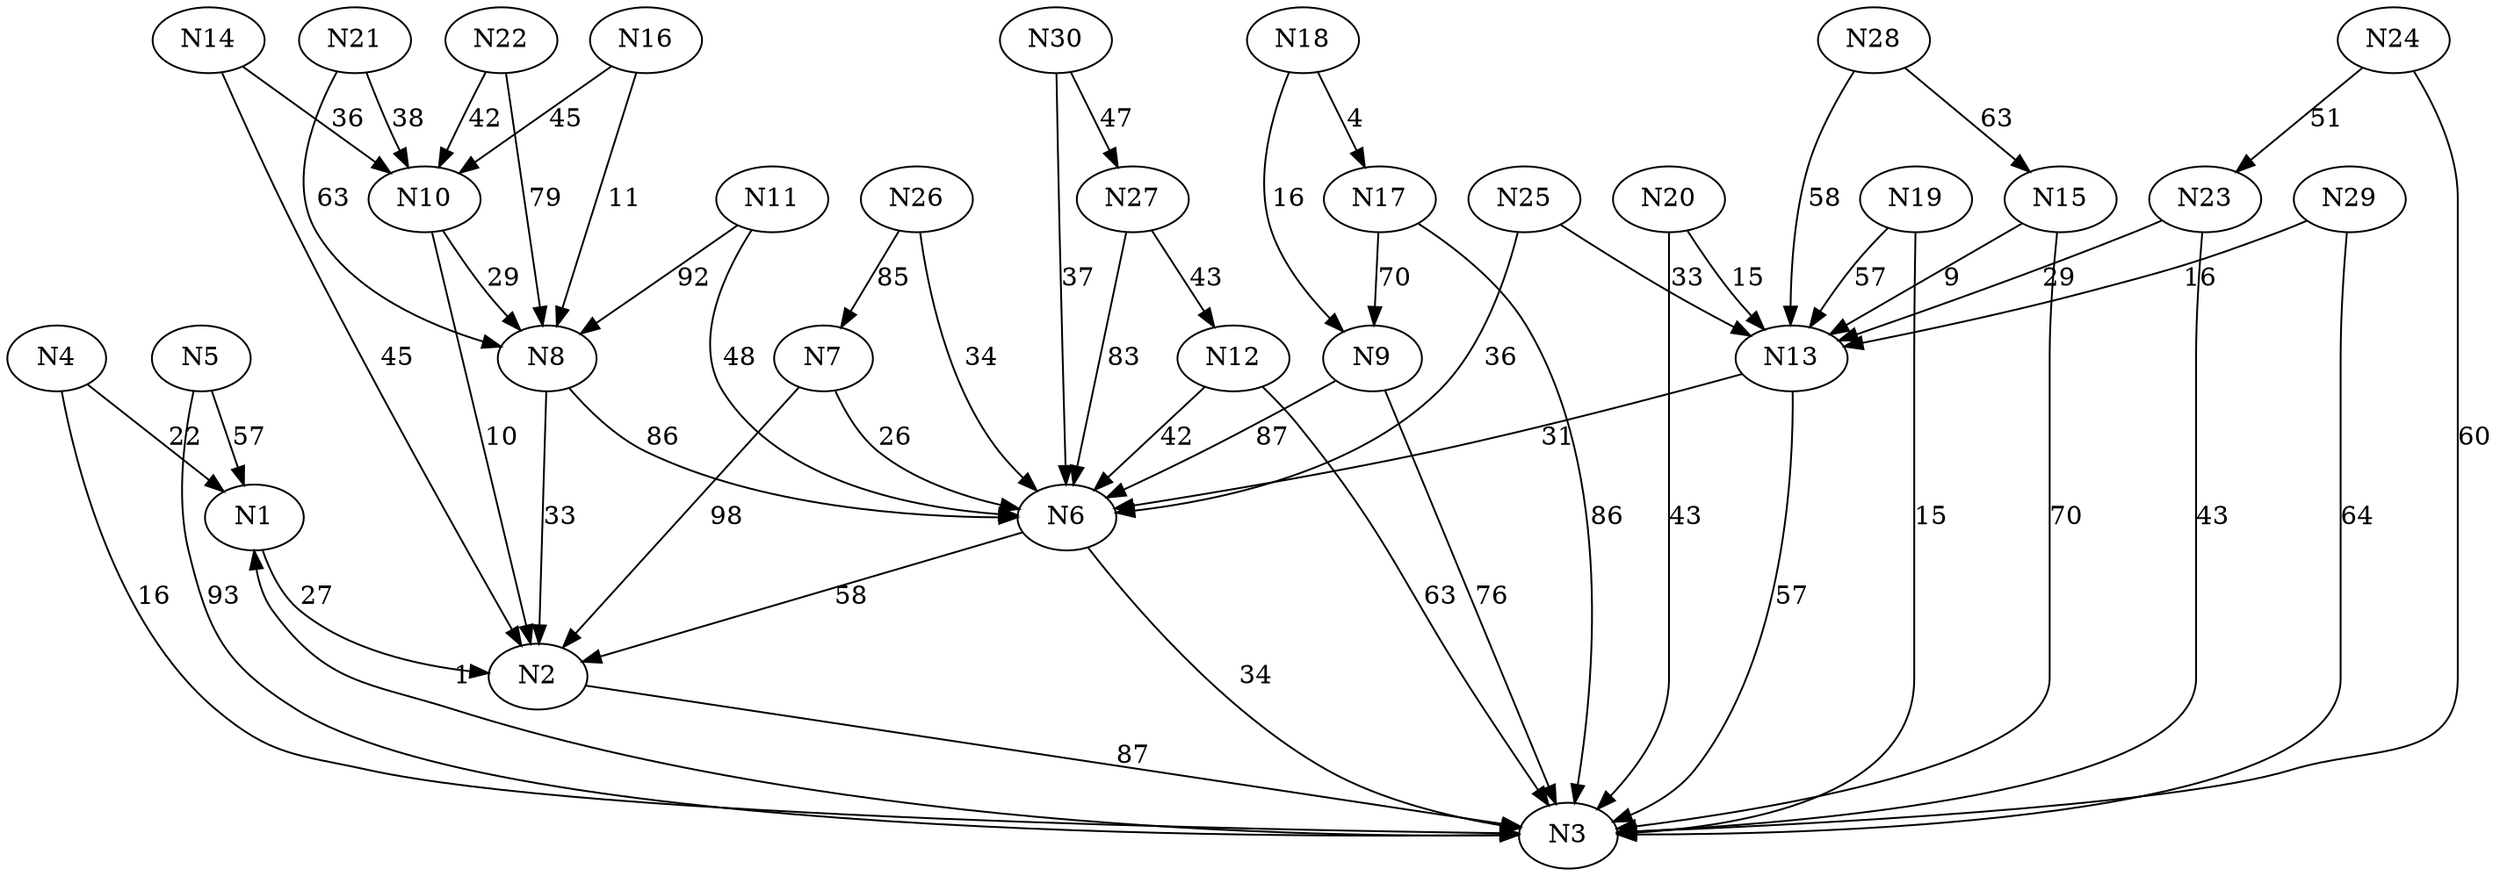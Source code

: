 digraph Grafo {
    1[label="N1"];
    2[label="N2"];
    3[label="N3"];
    4[label="N4"];
    5[label="N5"];
    6[label="N6"];
    7[label="N7"];
    8[label="N8"];
    9[label="N9"];
    10[label="N10"];
    11[label="N11"];
    12[label="N12"];
    13[label="N13"];
    14[label="N14"];
    15[label="N15"];
    16[label="N16"];
    17[label="N17"];
    18[label="N18"];
    19[label="N19"];
    20[label="N20"];
    21[label="N21"];
    22[label="N22"];
    23[label="N23"];
    24[label="N24"];
    25[label="N25"];
    26[label="N26"];
    27[label="N27"];
    28[label="N28"];
    29[label="N29"];
    30[label="N30"];
    1 -> 2[label="27"];
    2 -> 3[label="87"];
    3 -> 1[label="1"];
    4 -> 3[label="16"];
    4 -> 1[label="22"];
    5 -> 3[label="93"];
    5 -> 1[label="57"];
    6 -> 2[label="58"];
    6 -> 3[label="34"];
    7 -> 6[label="26"];
    7 -> 2[label="98"];
    8 -> 6[label="86"];
    8 -> 2[label="33"];
    9 -> 6[label="87"];
    9 -> 3[label="76"];
    10 -> 8[label="29"];
    10 -> 2[label="10"];
    11 -> 8[label="92"];
    11 -> 6[label="48"];
    12 -> 6[label="42"];
    12 -> 3[label="63"];
    13 -> 6[label="31"];
    13 -> 3[label="57"];
    14 -> 10[label="36"];
    14 -> 2[label="45"];
    15 -> 13[label="9"];
    15 -> 3[label="70"];
    16 -> 10[label="45"];
    16 -> 8[label="11"];
    17 -> 9[label="70"];
    17 -> 3[label="86"];
    18 -> 17[label="4"];
    18 -> 9[label="16"];
    19 -> 13[label="57"];
    19 -> 3[label="15"];
    20 -> 13[label="15"];
    20 -> 3[label="43"];
    21 -> 10[label="38"];
    21 -> 8[label="63"];
    22 -> 10[label="42"];
    22 -> 8[label="79"];
    23 -> 13[label="29"];
    23 -> 3[label="43"];
    24 -> 23[label="51"];
    24 -> 3[label="60"];
    25 -> 13[label="33"];
    25 -> 6[label="36"];
    26 -> 7[label="85"];
    26 -> 6[label="34"];
    27 -> 12[label="43"];
    27 -> 6[label="83"];
    28 -> 15[label="63"];
    28 -> 13[label="58"];
    29 -> 13[label="16"];
    29 -> 3[label="64"];
    30 -> 27[label="47"];
    30 -> 6[label="37"];
}
